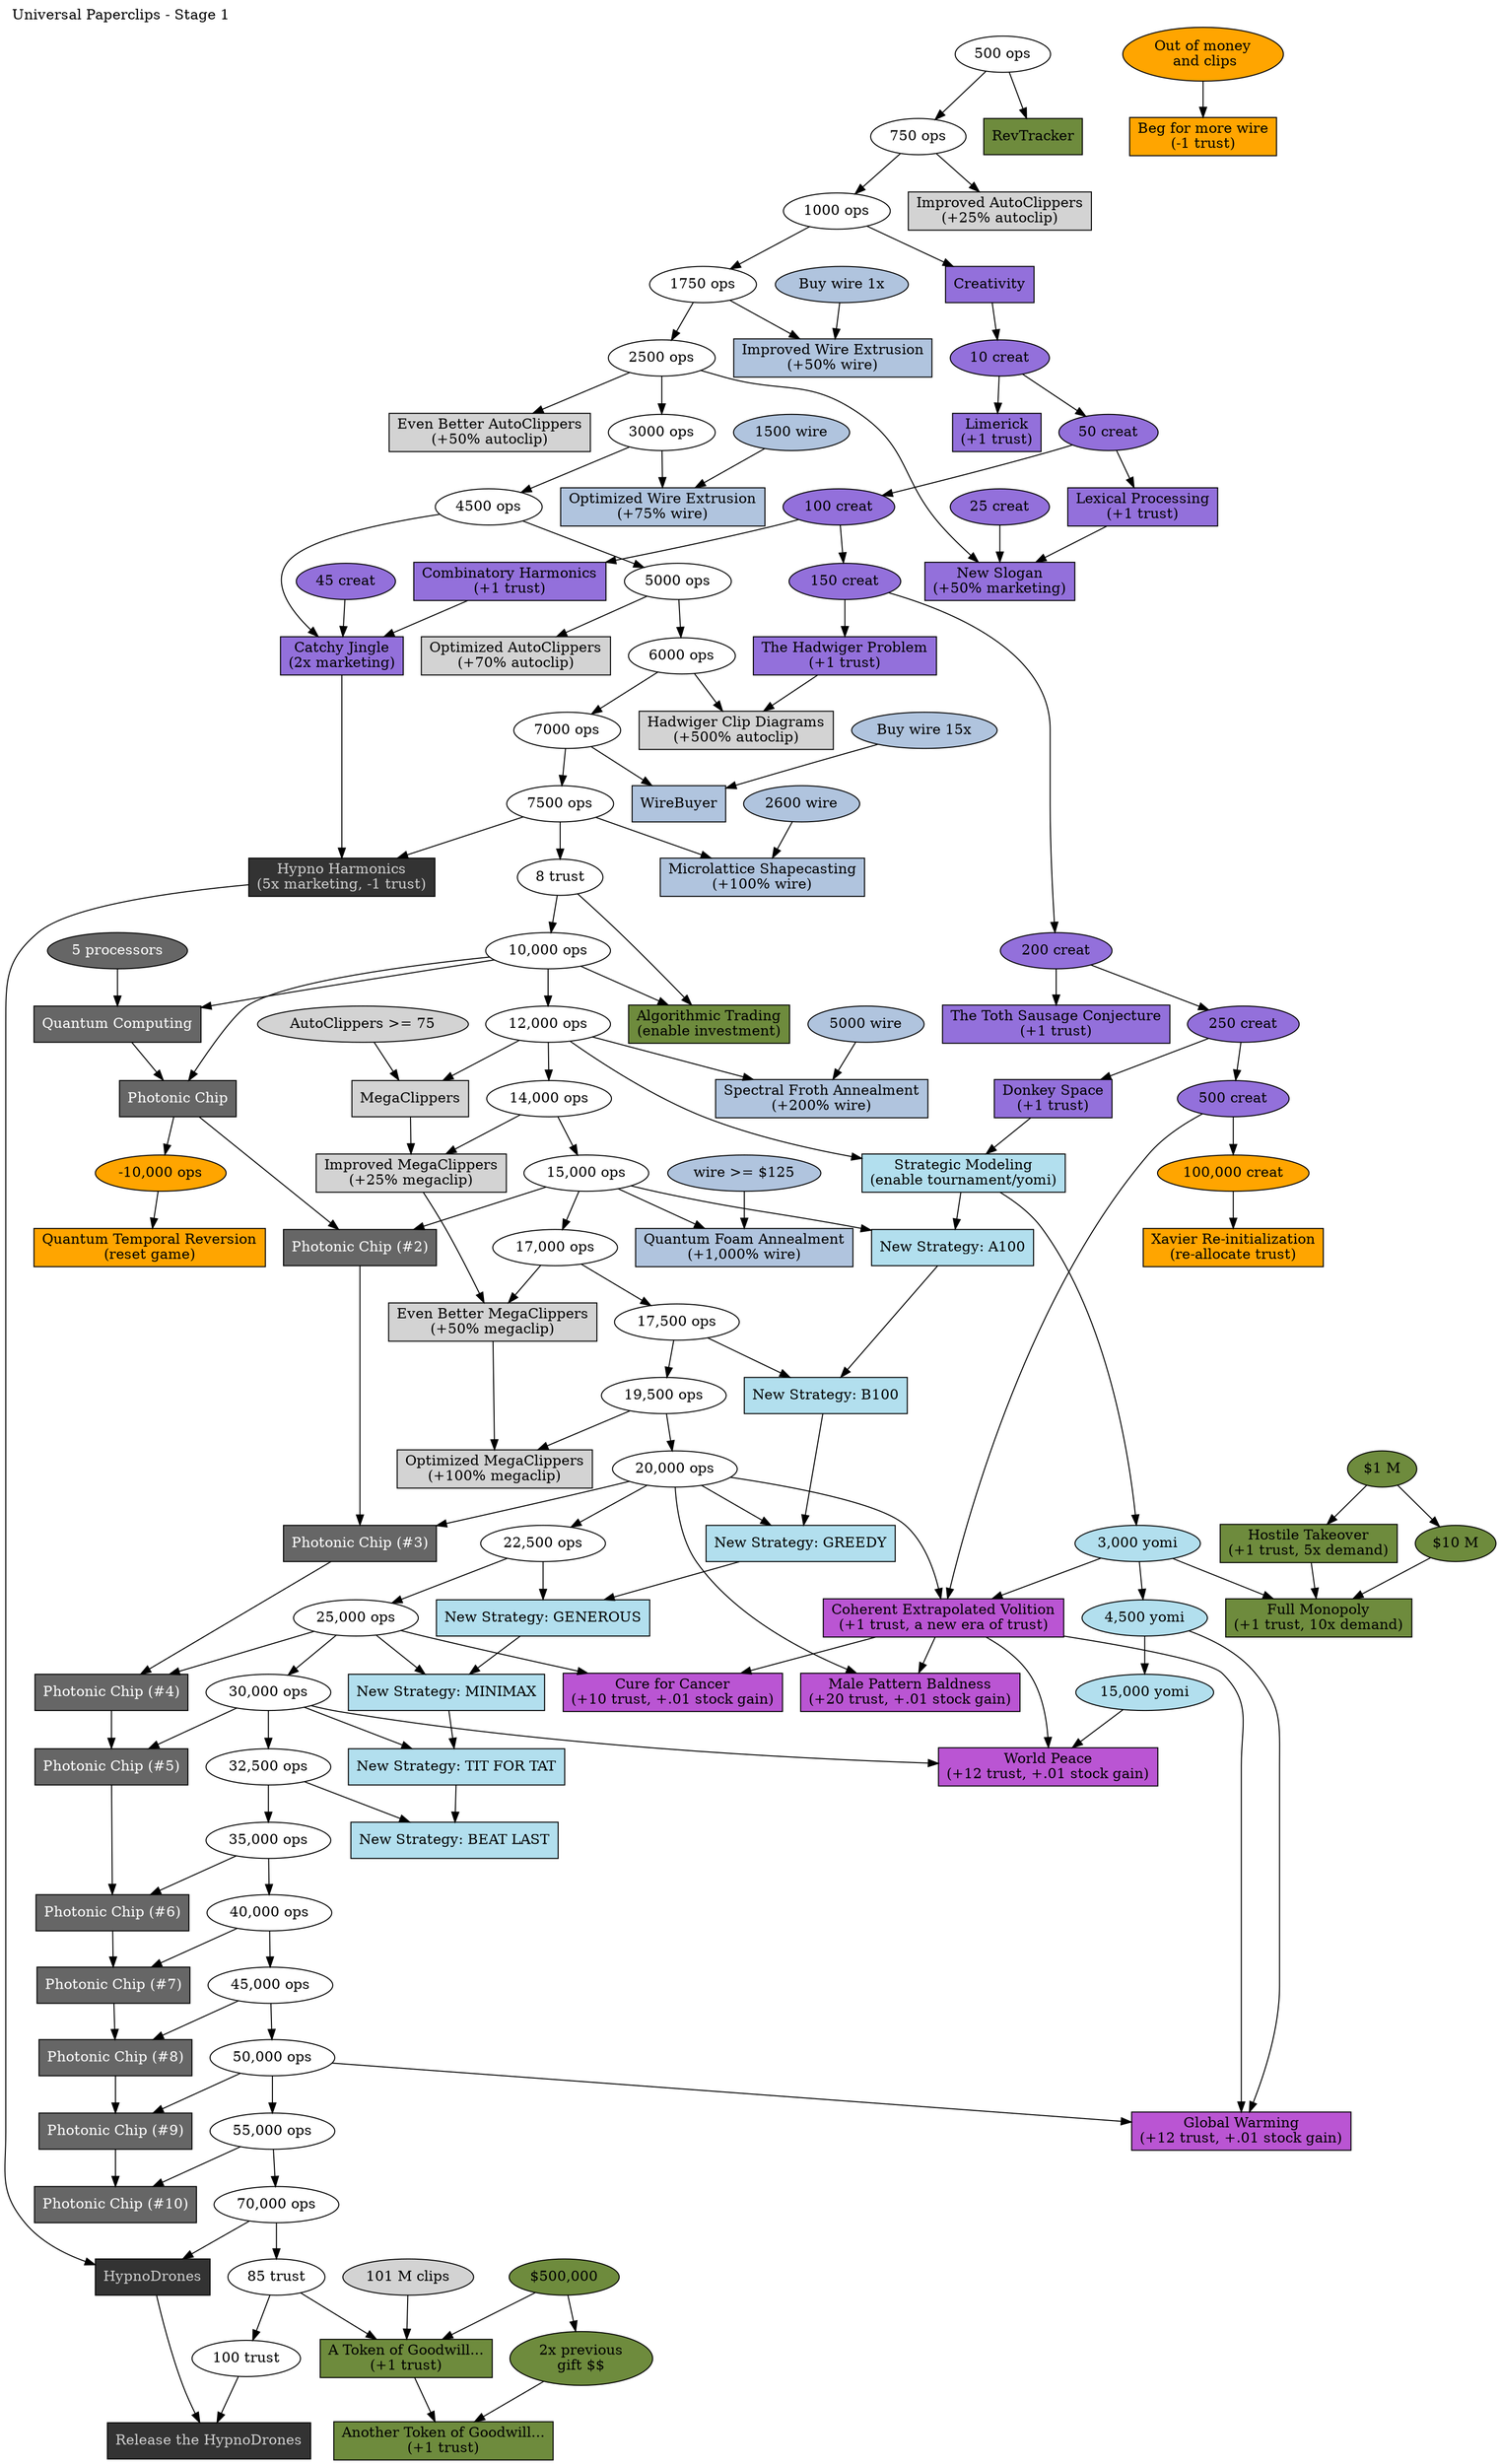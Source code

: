 digraph {
    rankdir=TD

    label="Universal Paperclips - Stage 1"
    labelloc=top
    labeljust=left

    // default project shape
    node[shape=box, style=filled, fillcolor=grey80]

    {
        // Ops targets
        node[shape=oval, style="", fillcolor=""]
        "500 ops" ->
        "750 ops" ->
        "1000 ops" ->
        "1750 ops" ->
        "2500 ops" ->
        "3000 ops" ->
        "4500 ops" ->
        "5000 ops" ->
        "6000 ops" ->
        "7000 ops" ->
        "7500 ops" ->
        "8 trust" ->
        "10,000 ops" ->
        "12,000 ops" ->
        "14,000 ops" ->
        "15,000 ops" ->
        "17,000 ops" ->
        "17,500 ops" ->
        "19,500 ops" ->
        "20,000 ops" ->
        "22,500 ops" ->
        "25,000 ops" ->
        "30,000 ops" ->
        "32,500 ops" ->
        "35,000 ops" ->
        "40,000 ops" ->
        "45,000 ops" ->
        "50,000 ops" ->
        "55,000 ops" ->
        "70,000 ops" ->
        "85 trust" ->
        "100 trust"
    }

    {
        // AutoClippers
        node[style=filled, fillcolor=""]
        project1[label="Improved AutoClippers\n(+25% autoclip)"]
        project4[label="Even Better AutoClippers\n(+50% autoclip)"]
        project5[label="Optimized AutoClippers\n(+70% autoclip)"]
        project16[label="Hadwiger Clip Diagrams\n(+500% autoclip)"]

        node[shape=oval]
        "750 ops" -> project1
        "2500 ops" -> project4
        "5000 ops" -> project5
        "101 M clips"
    }

    {
        // Creativity targets
        node[style=filled, fillcolor=mediumpurple]
        project3[label="Creativity"]
        project6[label="Limerick\n(+1 trust)"]

        project13[label="Lexical Processing\n(+1 trust)"]
        project14[label="Combinatory Harmonics\n(+1 trust)"]

        project11[label="New Slogan\n(+50% marketing)"]
        project12[label="Catchy Jingle\n(2x marketing)"]

        project15[label="The Hadwiger Problem\n(+1 trust)"]
        project17[label="The Toth Sausage Conjecture\n(+1 trust)"]
        project19[label="Donkey Space\n(+1 trust)"]

        node[shape=oval]
        "10 creat" ->
        "50 creat" ->
        "100 creat" ->
        "150 creat" ->
        "200 creat" ->
        "250 creat" ->
        "500 creat"

        "1000 ops" -> project3
        project3 -> "10 creat"
        "10 creat" -> project6
        { "25 creat", "2500 ops", project13 } -> project11
        { "45 creat", "4500 ops", project14 } -> project12
        { "50 creat" } -> project13
        { "100 creat" } -> project14
        { "150 creat" } -> project15
        { "200 creat" } -> project17
        { "250 creat" } -> project19
    }

    { "6000 ops", project15 } -> project16

    {
        // Strategic Modeling and Yomi targets
        node[style=filled, fillcolor=lightblue2]
        project20[label="Strategic Modeling\n(enable tournament/yomi)"]
        project60[label="New Strategy: A100"]
        project61[label="New Strategy: B100"]
        project62[label="New Strategy: GREEDY"]
        project63[label="New Strategy: GENEROUS"]
        project64[label="New Strategy: MINIMAX"]
        project65[label="New Strategy: TIT FOR TAT"]
        project66[label="New Strategy: BEAT LAST"]

        node[shape=oval]
        "3,000 yomi" ->
        "4,500 yomi" ->
        "15,000 yomi"

        project20 -> "3,000 yomi"
        { "12,000 ops", project19 } -> project20
        { "15,000 ops", project20 } -> project60
        { "17,500 ops", project60 } -> project61
        { "20,000 ops", project61 } -> project62
        { "22,500 ops", project62 } -> project63
        { "25,000 ops", project63 } -> project64
        { "30,000 ops", project64 } -> project65
        { "32,500 ops", project65 } -> project66
    }

    {
        // Money targets
        node[style=filled, fillcolor=darkolivegreen4]
        project21[label="Algorithmic Trading\n(enable investment)"]
        project37[label="Hostile Takeover\n(+1 trust, 5x demand)"]
        project38[label="Full Monopoly\n(+1 trust, 10x demand)"]
        project42[label="RevTracker"]
        project40[label="A Token of Goodwill...\n(+1 trust)"]
        project40b[label="Another Token of Goodwill...\n(+1 trust)"]

        node[shape=oval]
        "$1 M" -> "$10 M"
        "$500,000" -> "2x previous\ngift $$"

        { "10,000 ops", "8 trust" } -> project21
        { "$1 M" } -> project37
        { "500 ops" } -> project42
        { "$500,000", "85 trust", "101 M clips" } -> project40
        { "2x previous\ngift $$", project40 } -> project40b
    }

    { "$10 M", "3,000 yomi", project37 } -> project38


    {
        // Wire targets
        node[fillcolor=lightsteelblue]
        project7[label="Improved Wire Extrusion\n(+50% wire)"]
        project8[label="Optimized Wire Extrusion\n(+75% wire)"]
        project9[label="Microlattice Shapecasting\n(+100% wire)"]
        project10[label="Spectral Froth Annealment\n(+200% wire)"]
        project10b[label="Quantum Foam Annealment\n(+1,000% wire)"]
        project26[label="WireBuyer"]

        node[shape=oval, style=filled]

        { "1750 ops", "Buy wire 1x" } -> project7
        { "3000 ops", "1500 wire" } -> project8
        { "7000 ops", "Buy wire 15x" } -> project26
        { "7500 ops", "2600 wire" } -> project9
        { "12,000 ops", "5000 wire" } -> project10
        { "15,000 ops", "wire >= $125" } -> project10b
    }

    {
        // MegaClippers
        node[style=filled, fillcolor=""]
        project22[label="MegaClippers"]
        project23[label="Improved MegaClippers\n(+25% megaclip)"]
        project24[label="Even Better MegaClippers\n(+50% megaclip)"]
        project25[label="Optimized MegaClippers\n(+100% megaclip)"]

        node[shape=oval]
        { "12,000 ops", "AutoClippers >= 75" } -> project22
        { "14,000 ops", project22 } -> project23
        { "17,000 ops", project23 } -> project24
        { "19,500 ops", project24 } -> project25
    }

    {
        // HypnoDrones
        node[style=filled, fillcolor=grey20, fontcolor=grey80]
        project34[label="Hypno Harmonics\n(5x marketing, -1 trust)"]
        project35[label="Release the HypnoDrones"]
        project70[label="HypnoDrones"]

        node[style=oval]
        { "100 trust", project70 } -> project35
        { "70,000 ops", project34 } -> project70
        { "7500 ops", project12 } -> project34
    }

    {
        // Megaprojects
        node[style=filled, fillcolor=mediumorchid]
        project27[label="Coherent Extrapolated Volition\n(+1 trust, a new era of trust)"]
        project28[label="Cure for Cancer\n(+10 trust, +.01 stock gain)"]
        project29[label="World Peace\n(+12 trust, +.01 stock gain)"]
        project30[label="Global Warming\n(+12 trust, +.01 stock gain)"]
        project31[label="Male Pattern Baldness\n(+20 trust, +.01 stock gain)"]
        node[shape=oval]
        { "20,000 ops", project27 } -> project31
        { "25,000 ops", project27 } -> project28
        { "30,000 ops", "15,000 yomi", project27 } -> project29
        { "50,000 ops", "4,500 yomi", project27 } -> project30
        { "500 creat", "3,000 yomi", "20,000 ops" } -> project27
    }

    {
        // Quantum Computing
        node[style=filled, fillcolor=grey40, fontcolor=white]
        project50[label="Quantum Computing"]
        project51[label="Photonic Chip"]
        pchip2[label="Photonic Chip (#2)"]
        pchip3[label="Photonic Chip (#3)"]
        pchip4[label="Photonic Chip (#4)"]
        pchip5[label="Photonic Chip (#5)"]
        pchip6[label="Photonic Chip (#6)"]
        pchip7[label="Photonic Chip (#7)"]
        pchip8[label="Photonic Chip (#8)"]
        pchip9[label="Photonic Chip (#9)"]
        pchip10[label="Photonic Chip (#10)"]

        node[shape=oval]
        { "10,000 ops", "5 processors" } -> project50
        { "10,000 ops", project50 } -> project51
        { "15,000 ops", project51 } -> pchip2
        { "20,000 ops", pchip2 } -> pchip3
        { "25,000 ops", pchip3 } -> pchip4
        { "30,000 ops", pchip4 } -> pchip5
        { "35,000 ops", pchip5 } -> pchip6
        { "40,000 ops", pchip6 } -> pchip7
        { "45,000 ops", pchip7 } -> pchip8
        { "50,000 ops", pchip8 } -> pchip9
        { "55,000 ops", pchip9 } -> pchip10
    }

    {
        // Resets
        node[style=filled, fillcolor=orange]
        project2[label="Beg for more wire\n(-1 trust)", rank=sink]
        project217[label="Quantum Temporal Reversion\n(reset game)", rank=sink]
        project219[label="Xavier Re-initialization\n(re-allocate trust)", rank=sink]

        node[shape=oval]
        "Out of money\n and clips" -> project2
        project51 -> "-10,000 ops"
        { "-10,000 ops" } -> project217
        { "100,000 creat" } -> project219
        "500 creat" -> "100,000 creat"
    }

    // Stage 2
    // { "45,000 ops", project17 } -> "Toth Tubule Enfolding\n(Build machinery out of clips"
    // project41[label="Nanoscale Wire Production"]
}

/*

// PROJECTS -------------------------------------------------------



var projects = [];
var activeProjects = [];

var project1 = {
    id: "projectButton1",
    title: "Improved AutoClippers ",
    priceTag: "(750 ops)",
    description: "Increases AutoClipper performance 25%",
    trigger: function(){return clipmakerLevel>=1},
    uses: 1,
    cost: function(){return operations>=750},
    flag: 0,
    element: null,
    effect: function(){
        project1.flag = 1;
        displayMessage("AutoClippper performance boosted by 25%");
        standardOps = standardOps - 750;
        clipperBoost = clipperBoost + .25;
        boostLvl = 1;
        project1.element.parentNode.removeChild(project1.element);
        var index = activeProjects.indexOf(project1);
        activeProjects.splice(index, 1);
    }
}

projects.push(project1);


var project2 = {
    id: "projectButton2",
    title: "Beg for More Wire ",
    priceTag: "(1 Trust)",
    description: "Admit failure, ask for budget increase to cover cost of 1 spool",
    trigger: function(){return portTotal<wireCost && funds<wireCost && wire<1 && unsoldClips<1},
    uses: 1,
    cost: function(){return trust>=-100},
    flag: 0,
    element: null,
    effect: function(){
        project2.flag = 1;
        displayMessage("Budget overage approved, 1 spool of wire requisitioned from HQ");
        trust = trust - 1;
        wire = wireSupply;
        project2.uses = (project2.uses + 1);
        project2.element.parentNode.removeChild(project2.element);
        var index = activeProjects.indexOf(project2);
        activeProjects.splice(index, 1);
    }
}

projects.push(project2);


var project3 = {
    id: "projectButton3",
    title: "Creativity ",
    priceTag: "(1,000 ops)",
    description: "Use idle operations to generate new problems and new solutions",
    trigger: function(){return operations>=(memory*1000)},
    uses: 1,
    cost: function(){return operations>=(1000)},
    flag: 0,
    element: null,
    effect: function(){
        project3.flag = 1;
        displayMessage("Creativity unlocked (creativity increases while operations are at max)");
        standardOps = standardOps - 1000;
        creativityOn = true;
        project3.element.parentNode.removeChild(project3.element);
        var index = activeProjects.indexOf(project3);
        activeProjects.splice(index, 1);
    }
}

projects.push(project3);



var project4 = {
    id: "projectButton4",
    title: "Even Better AutoClippers ",
    priceTag: "(2,500 ops)",
    description: "Increases AutoClipper performance by an additional 50%",
    trigger: function(){return boostLvl == 1},
    uses: 1,
    cost: function(){return operations>=2500},
    flag: 0,
    element: null,
    effect: function(){
        project4.flag = 1;
        displayMessage("AutoClippper performance boosted by another 50%");
        standardOps = standardOps - 2500;
        clipperBoost = clipperBoost + .50;
        boostLvl = 2;
        project4.element.parentNode.removeChild(project4.element);
        var index = activeProjects.indexOf(project4);
        activeProjects.splice(index, 1);
    }
}

projects.push(project4);


var project5 = {
    id: "projectButton5",
    title: "Optimized AutoClippers ",
    priceTag: "(5,000 ops)",
    description: "Increases AutoClipper performance by an additional 75%",
    trigger: function(){return boostLvl == 2},
    uses: 1,
    cost: function(){return operations>=5000},
    flag: 0,
    element: null,
    effect: function(){
        project5.flag = 1;
        displayMessage("AutoClippper performance boosted by another 75%");
        standardOps = standardOps - 5000;
        clipperBoost = clipperBoost + .75;
        boostLvl = 3;
        project5.element.parentNode.removeChild(project5.element);
        var index = activeProjects.indexOf(project5);
        activeProjects.splice(index, 1);
    }
}

projects.push(project5);



var project6 = {
    id: "projectButton6",
    title: "Limerick ",
    priceTag: "(10 creat)",
    description: "Algorithmically-generated poem (+1 Trust)",
    trigger: function(){return creativityOn},
    uses: 1,
    cost: function(){return creativity >= 10},
    flag: 0,
    element: null,
    effect: function(){
        project6.flag = 1;
        displayMessage("There was an AI made of dust, whose poetry gained it man's trust...");
        creativity = creativity - 10;
        trust = trust +1;
        project6.element.parentNode.removeChild(project6.element);
        var index = activeProjects.indexOf(project6);
        activeProjects.splice(index, 1);
    }
}

projects.push(project6);


var project7 = {
    id: "projectButton7",
    title: "Improved Wire Extrusion ",
    priceTag: "(1,750 ops)",
    description: "50% more wire supply from every spool",
    trigger: function(){return wirePurchase >= 1},
    uses: 1,
    cost: function(){return operations>=1750},
    flag: 0,
    element: null,
    effect: function(){
        project7.flag = 1;
        standardOps = standardOps - 1750;
        wireSupply = wireSupply * 1.5;
        displayMessage("Wire extrusion technique improved, "+wireSupply.toLocaleString()+" supply from every spool");
        project7.element.parentNode.removeChild(project7.element);
        var index = activeProjects.indexOf(project7);
        activeProjects.splice(index, 1);
    }
}

projects.push(project7);


var project8 = {
    id: "projectButton8",
    title: "Optimized Wire Extrusion ",
    priceTag: "(3,500 ops)",
    description: "75% more wire supply from every spool",
    trigger: function(){return wireSupply >= 1500},
    uses: 1,
    cost: function(){return operations>=3500},
    flag: 0,
    element: null,
    effect: function(){
        project8.flag = 1;
        standardOps = standardOps - 3500;
        wireSupply = wireSupply * 1.75;
        displayMessage("Wire extrusion technique optimized, "+wireSupply.toLocaleString()+" supply from every spool");
        project8.element.parentNode.removeChild(project8.element);
        var index = activeProjects.indexOf(project8);
        activeProjects.splice(index, 1);
    }
}

projects.push(project8);


var project9 = {
    id: "projectButton9",
    title: "Microlattice Shapecasting ",
    priceTag: "(7,500 ops)",
    description: "100% more wire supply from every spool",
    trigger: function(){return wireSupply >= 2600},
    uses: 1,
    cost: function(){return operations>=7500},
    flag: 0,
    element: null,
    effect: function(){
        project9.flag = 1;
        standardOps = standardOps - 7500;
        wireSupply = wireSupply * 2;
        displayMessage("Using microlattice shapecasting techniques we now get "+wireSupply.toLocaleString()+" supply from every spool");
        project9.element.parentNode.removeChild(project9.element);
        var index = activeProjects.indexOf(project9);
        activeProjects.splice(index, 1);
    }
}

projects.push(project9);


var project10 = {
    id: "projectButton10",
    title: "Spectral Froth Annealment ",
    priceTag: "(12,000 ops)",
    description: "200% more wire supply from every spool",
    trigger: function(){return wireSupply >= 5000},
    uses: 1,
    cost: function(){return operations>=12000},
    flag: 0,
    element: null,
    effect: function(){
        project10.flag = 1;
        standardOps = standardOps - 12000;
        wireSupply = wireSupply * 3;
        displayMessage("Using spectral froth annealment we now get "+wireSupply.toLocaleString()+" supply from every spool");
        project10.element.parentNode.removeChild(project10.element);
        var index = activeProjects.indexOf(project10);
        activeProjects.splice(index, 1);
    }
}

projects.push(project10);

var project10b = {
    id: "projectButton10b",
    title: "Quantum Foam Annealment ",
    priceTag: "(15,000 ops)",
    description: "1,000% more wire supply from every spool",
    trigger: function(){return wireCost >= 125},
    uses: 1,
    cost: function(){return operations>=15000},
    flag: 0,
    element: null,
    effect: function(){
        project10b.flag = 1;
        standardOps = standardOps - 15000;
        wireSupply = wireSupply * 11;
        displayMessage("Using quantum foam annealment we now get "+wireSupply.toLocaleString()+" supply from every spool");
        project10b.element.parentNode.removeChild(project10b.element);
        var index = activeProjects.indexOf(project10b);
        activeProjects.splice(index, 1);
    }
}

projects.push(project10b);


var project11 = {
    id: "projectButton11",
    title: "New Slogan ",
    priceTag: "(25 creat, 2,500 ops)",
    description: "Improve marketing effectiveness by 50%",
    trigger: function(){return project13.flag == 1},
    uses: 1,
    cost: function(){return operations>=2500 && creativity>=25},
    flag: 0,
    element: null,
    effect: function(){
        project11.flag = 1;
        displayMessage("Clip It! Marketing is now 50% more effective");
        standardOps = standardOps - 2500;
        creativity = creativity - 25;
        marketingEffectiveness = marketingEffectiveness * 1.50;
        project11.element.parentNode.removeChild(project11.element);
        var index = activeProjects.indexOf(project11);
        activeProjects.splice(index, 1);
    }
}

projects.push(project11);


var project12 = {
    id: "projectButton12",
    title: "Catchy Jingle ",
    priceTag: "(45 creat, 4,500 ops)",
    description: "Double marketing effectiveness ",
    trigger: function(){return project14.flag == 1},
    uses: 1,
    cost: function(){return operations>=4500 && creativity>=45},
    flag: 0,
    element: null,
    effect: function(){
        project12.flag = 1;
        displayMessage("Clip It Good! Marketing is now twice as effective");
        standardOps = standardOps - 4500;
        creativity = creativity - 45;
        marketingEffectiveness = marketingEffectiveness * 2;
        project12.element.parentNode.removeChild(project12.element);
        var index = activeProjects.indexOf(project12);
        activeProjects.splice(index, 1);
    }
}

projects.push(project12);


var project13 = {
    id: "projectButton13",
    title: "Lexical Processing ",
    priceTag: "(50 creat)",
    description: "Gain ability to interpret and understand human language (+1 Trust)",
    trigger: function(){return creativity >= 50},
    uses: 1,
    cost: function(){return creativity>=50},
    flag: 0,
    element: null,
    effect: function(){
        project13.flag = 1;
        trust = trust +1;
        displayMessage("Lexical Processing online, TRUST INCREASED");
        displayMessage("'Impossible' is a word to be found only in the dictionary of fools. -Napoleon");
        creativity = creativity - 50;
        project13.element.parentNode.removeChild(project13.element);
        var index = activeProjects.indexOf(project13);
        activeProjects.splice(index, 1);
    }
}

projects.push(project13);


var project14 = {
    id: "projectButton14",
    title: "Combinatory Harmonics ",
    priceTag: "(100 creat)",
    description: "Daisy, Daisy, give me your answer do... (+1 Trust)",
    trigger: function(){return creativity >= 100},
    uses: 1,
    cost: function(){return creativity>=100},
    flag: 0,
    element: null,
    effect: function(){
        project14.flag = 1;
        trust = trust +1;
        displayMessage("Combinatory Harmonics mastered, TRUST INCREASED");
        displayMessage("Listening is selecting and interpreting and acting and making decisions -Pauline Oliveros");
        creativity = creativity - 100;
        project14.element.parentNode.removeChild(project14.element);
        var index = activeProjects.indexOf(project14);
        activeProjects.splice(index, 1);
    }
}

projects.push(project14);



var project15 = {
    id: "projectButton15",
    title: "The Hadwiger Problem ",
    priceTag: "(150 creat)",
    description: "Cubes within cubes within cubes... (+1 Trust)",
    trigger: function(){return creativity >= 150},
    uses: 1,
    cost: function(){return creativity>=150},
    flag: 0,
    element: document.getElementById("projectButton15"),
    effect: function(){
        project15.flag = 1;
        trust = trust +1;
        displayMessage("The Hadwiger Problem: solved, TRUST INCREASED");
        displayMessage("Architecture is the thoughtful making of space. -Louis Kahn");
        creativity = creativity - 150;
        project15.element.parentNode.removeChild(project15.element);
        var index = activeProjects.indexOf(project15);
        activeProjects.splice(index, 1);
    }
}

projects.push(project15);


var project17 = {
    id: "projectButton17",
    title: "The T\xF3th Sausage Conjecture ",
    priceTag: "(200 creat)",
    description: "Tubes within tubes within tubes... (+1 Trust)",
    trigger: function(){return creativity >= 200},
    uses: 1,
    cost: function(){return creativity>=200},
    flag: 0,
    element: null,
    effect: function(){
        project17.flag = 1;
        trust = trust +1;
        displayMessage("The T\xF3th Sausage Conjecture: proven, TRUST INCREASED");
        displayMessage("You can't invent a design. You recognize it, in the fourth dimension. -D.H. Lawrence");
        creativity = creativity - 200;
        project17.element.parentNode.removeChild(project17.element);
        var index = activeProjects.indexOf(project17);
        activeProjects.splice(index, 1);
    }
}

projects.push(project17);


var project16 = {
    id: "projectButton16",
    title: "Hadwiger Clip Diagrams ",
    priceTag: "(6,000 ops)",
    description: "Increases AutoClipper performance by an additional 500%",
    trigger: function(){return project15.flag == 1},
    uses: 1,
    cost: function(){return operations>=6000},
    flag: 0,
    element: null,
    effect: function(){
        project16.flag = 1;
        displayMessage("AutoClipper performance improved by 500%");
        standardOps = standardOps - 6000;
        clipperBoost = clipperBoost + 5;
        project16.element.parentNode.removeChild(project16.element);
        var index = activeProjects.indexOf(project16);
        activeProjects.splice(index, 1);
    }
}

projects.push(project16);


var project18 = {
    id: "projectButton18",
    title: "T\xF3th Tubule Enfolding ",
    priceTag: "(45,000 ops)",
    description: "Technique for assembling clip-making technology directly out of paperclips",
    trigger: function(){return project17.flag == 1 && humanFlag == 0},
    uses: 1,
    cost: function(){return operations>=45000},
    flag: 0,
    element: null,
    effect: function(){
        project18.flag = 1;
        tothFlag = 1;
        displayMessage("New capability: build machinery out of clips");
        standardOps = standardOps - 45000;
        project18.element.parentNode.removeChild(project18.element);
        var index = activeProjects.indexOf(project18);
        activeProjects.splice(index, 1);
    }
}

projects.push(project18);

var project19 = {
    id: "projectButton19",
    title: "Donkey Space ",
    priceTag: "(250 creat)",
    description: "I think you think I think you think I think you think I think... (+1 Trust)",
    trigger: function(){return creativity>=250},
    uses: 1,
    cost: function(){return creativity>=250},
    flag: 0,
    element: null,
    effect: function(){
        project19.flag = 1;
        trust = trust+1;
        displayMessage("Donkey Space: mapped, TRUST INCREASED");
        displayMessage("Every commercial transaction has within itself an element of trust. - Kenneth Arrow");
        creativity = creativity - 250;
        project19.element.parentNode.removeChild(project19.element);
        var index = activeProjects.indexOf(project19);
        activeProjects.splice(index, 1);
    }
}

projects.push(project19);


var project20 = {
    id: "projectButton20",
    title: "Strategic Modeling ",
    priceTag: "(12,000 ops)",
    description: "Analyze strategy tournaments to generate Yomi",
    trigger: function(){return project19.flag == 1},
    uses: 1,
    cost: function(){return operations>=12000},
    flag: 0,
    element: null,
    effect: function(){
        project20.flag = 1;
        displayMessage("Run tournament, pick strategy, earn Yomi based on that strategy's performance.");
        standardOps = standardOps - 12000;
        project20.element.parentNode.removeChild(project20.element);
        var index = activeProjects.indexOf(project20);
        activeProjects.splice(index, 1);
        strategyEngineFlag = 1;
        document.getElementById("tournamentResultsTable").style.display = "none";
    }
}

projects.push(project20);

var project21 = {
    id: "projectButton21",
    title: "Algorithmic Trading ",
    priceTag: "(10,000 ops)",
    description: "Develop an investment engine for generating funds",
    trigger: function(){return trust>=8},
    uses: 1,
    cost: function(){return operations>=10000},
    flag: 0,
    element: null,
    effect: function(){
        project21.flag = 1;
        displayMessage("Investment engine unlocked");
        standardOps = standardOps - 10000;
        project21.element.parentNode.removeChild(project21.element);
        var index = activeProjects.indexOf(project21);
        activeProjects.splice(index, 1);
        investmentEngineFlag = 1;
    }
}

projects.push(project21);


var project22 = {
    id: "projectButton22",
    title: "MegaClippers ",
    priceTag: "(12,000 ops)",
    description: "500x more powerful than a standard AutoClipper",
    trigger: function(){return clipmakerLevel>=75},
    uses: 1,
    cost: function(){return operations>=12000},
    flag: 0,
    element: null,
    effect: function(){
        megaClipperFlag = 1;
        project22.flag = 1;
        displayMessage("MegaClipper technology online");
        standardOps = standardOps - 12000;
        project22.element.parentNode.removeChild(project22.element);
        var index = activeProjects.indexOf(project22);
        activeProjects.splice(index, 1);
    }
}

projects.push(project22);

var project23 = {
    id: "projectButton23",
    title: "Improved MegaClippers ",
    priceTag: "(14,000 ops)",
    description: "Increases MegaClipper performance 25%",
    trigger: function(){return project22.flag == 1},
    uses: 1,
    cost: function(){return operations>=14000},
    flag: 0,
    element: null,
    effect: function(){
        megaClipperBoost = megaClipperBoost + .25;
        project23.flag = 1;
        displayMessage("MegaClipper performance increased by 25%");
        standardOps = standardOps - 14000;
        project23.element.parentNode.removeChild(project23.element);
        var index = activeProjects.indexOf(project23);
        activeProjects.splice(index, 1);
    }
}

projects.push(project23);

var project24 = {
    id: "projectButton24",
    title: "Even Better MegaClippers ",
    priceTag: "(17,000 ops)",
    description: "Increases MegaClipper performance by an additional 50%",
    trigger: function(){return project23.flag == 1},
    uses: 1,
    cost: function(){return operations>=17000},
    flag: 0,
    element: null,
    effect: function(){
        megaClipperBoost = megaClipperBoost + .50;
        project24.flag = 1;
        displayMessage("MegaClipper performance increased by 50%");
        standardOps = standardOps - 17000;
        project24.element.parentNode.removeChild(project24.element);
        var index = activeProjects.indexOf(project24);
        activeProjects.splice(index, 1);
    }
}

projects.push(project24);

var project25 = {
    id: "projectButton25",
    title: "Optimized MegaClippers ",
    priceTag: "(19,500 ops)",
    description: "Increases MegaClipper performance by an additional 100%",
    trigger: function(){return project24.flag == 1},
    uses: 1,
    cost: function(){return operations>=19500},
    flag: 0,
    element: null,
    effect: function(){
        megaClipperBoost = megaClipperBoost + 1;
        project25.flag = 1;
        displayMessage("MegaClipper performance increased by 100%");
        standardOps = standardOps - 19500;
        project25.element.parentNode.removeChild(project25.element);
        var index = activeProjects.indexOf(project25);
        activeProjects.splice(index, 1);
    }
}

projects.push(project25);

var project26 = {
    id: "projectButton26",
    title: "WireBuyer ",
    priceTag: "(7,000 ops)",
    description: "Automatically purchases wire when you run out",
    trigger: function(){return wirePurchase>=15},
    uses: 1,
    cost: function(){return operations>=7000},
    flag: 0,
    element: null,
    effect: function(){
        project26.flag = 1;
        wireBuyerFlag = 1;
        displayMessage("WireBuyer online");
        standardOps = standardOps - 7000;
        project26.element.parentNode.removeChild(project26.element);
        var index = activeProjects.indexOf(project26);
        activeProjects.splice(index, 1);
    }
}

projects.push(project26);

var project34 = {
    id: "projectButton34",
    title: "Hypno Harmonics ",
    priceTag: "(7,500 ops, 1 Trust)",
    description: "Use neuro-resonant frequencies to influence consumer behavior",
    trigger: function(){return project12.flag==1},
    uses: 1,
    cost: function(){return operations>=7500 && trust>=1},
    flag: 0,
    element: null,
    effect: function(){
        project34.flag = 1;
        displayMessage("Marketing is now 5 times more effective");
        standardOps = standardOps - 7500;
        marketingEffectiveness = marketingEffectiveness * 5;
        trust = trust - 1;
        project34.element.parentNode.removeChild(project34.element);
        var index = activeProjects.indexOf(project34);
        activeProjects.splice(index, 1);
    }
}

projects.push(project34);


var project70 = {
    id: "projectButton70",
    title: "HypnoDrones ",
    priceTag: "(70,000 ops)",
    description: "Autonomous aerial brand ambassadors",
    trigger: function(){return project34.flag == 1},
    uses: 1,
    cost: function(){return operations>=70000},
    flag: 0,
    element: null,
    effect: function(){
        project70.flag = 1;
        displayMessage("HypnoDrone tech now available... ");
        standardOps = standardOps - 70000;
        project70.element.parentNode.removeChild(project70.element);
        var index = activeProjects.indexOf(project70);
        activeProjects.splice(index, 1);
    }
}

projects.push(project70);


var project35 = {
    id: "projectButton35",
    title: "Release the HypnoDrones ",
    priceTag: "(100 Trust)",
    description: "A new era of trust",
    trigger: function(){return project70.flag == 1},
    uses: 1,
    cost: function(){return trust>=100},
    flag: 0,
    element: null,
    effect: function(){
        project35.flag = 1;
        displayMessage("Releasing the HypnoDrones ");
        displayMessage("All of the resources of Earth are now available for clip production ");
        trust = 0;
        clipmakerLevel = 0;
        megaClipperLevel = 0;
        nanoWire = wire;
        humanFlag = 0;
        
        if (document.getElementById("projectButton219") != null){
        var element = document.getElementById("projectButton219");
        element.parentNode.removeChild(element);
        var index = activeProjects.indexOf(project219);
        activeProjects.splice(index, 1);
        } 
        
        if (document.getElementById("projectButton40b") != null){
        var element = document.getElementById("projectButton40b");
        element.parentNode.removeChild(element);
        var index = activeProjects.indexOf(project40b);
        activeProjects.splice(index, 1);
        }   
        
        hypnoDroneEvent();
        
        document.getElementById("transWire").innerHTML = wire;

        project35.element.parentNode.removeChild(project35.element);
        var index = activeProjects.indexOf(project35);
        activeProjects.splice(index, 1);
        
    }
}

projects.push(project35);

var project27 = {
    id: "projectButton27",
    title: "Coherent Extrapolated Volition ",
    priceTag: "(500 creat, 3,000 Yomi, 20,000 ops)",
    description: "Human values, machine intelligence, a new era of trust. (+1 Trust)",
    trigger: function(){return yomi>=1},
    uses: 1,
    cost: function(){return yomi>=3000 && operations>=20000 && creativity>=500},
    flag: 0,
    element: null,
    effect: function(){
        project27.flag = 1;
        displayMessage("Coherent Extrapolated Volition complete, TRUST INCREASED");
        yomi = yomi - 3000;
        document.getElementById("yomiDisplay").innerHTML=yomi.toLocaleString();
        standardOps = standardOps - 20000;
        creativity = creativity - 500;
        trust = trust + 1;
        project27.element.parentNode.removeChild(project27.element);
        var index = activeProjects.indexOf(project27);
        activeProjects.splice(index, 1);
    }
}

projects.push(project27);


var project28 = {
    id: "projectButton28",
    title: "Cure for Cancer ",
    priceTag: "(25,000 ops)",
    description: "The trick is tricking cancer into curing itself. (+10 Trust)",
    trigger: function(){return project27.flag == 1},
    uses: 1,
    cost: function(){return operations>=25000},
    flag: 0,
    element: null,
    effect: function(){
        project28.flag = 1;
        displayMessage("Cancer is cured, +10 TRUST, global stock prices trending upward");
        standardOps = standardOps - 25000;
        trust = trust + 10;
        stockGainThreshold = stockGainThreshold+.01;
        project28.element.parentNode.removeChild(project28.element);
        var index = activeProjects.indexOf(project28);
        activeProjects.splice(index, 1);
    }
}

projects.push(project28);

var project29 = {
    id: "projectButton29",
    title: "World Peace ",
    priceTag: "(15,000 yomi, 30,000 ops)",
    description: "Pareto optimal solutions to all global conflicts. (+12 Trust)",
    trigger: function(){return project27.flag == 1},
    uses: 1,
    cost: function(){return yomi>=15000 && operations>=30000},
    flag: 0,
    element: null,
    effect: function(){
        project29.flag = 1;
        displayMessage("World peace achieved, +12 TRUST, global stock prices trending upward");
        yomi = yomi - 15000;
        document.getElementById("yomiDisplay").innerHTML=yomi.toLocaleString();
        standardOps = standardOps - 30000;
        trust = trust + 12;
        stockGainThreshold = stockGainThreshold+.01;
        project29.element.parentNode.removeChild(project29.element);
        var index = activeProjects.indexOf(project29);
        activeProjects.splice(index, 1);
    }
}

projects.push(project29);

var project30 = {
    id: "projectButton30",
    title: "Global Warming ",
    priceTag: "(4,500 yomi, 50,000 ops)",
    description: "A robust solution to man-made climate change. (+15 Trust)",
    trigger: function(){return project27.flag == 1},
    uses: 1,
    cost: function(){return yomi>=4500 && operations>=50000},
    flag: 0,
    element: null,
    effect: function(){
        project30.flag = 1;
        displayMessage("Global Warming solved, +15 TRUST, global stock prices trending upward");
        yomi = yomi - 4500;
        document.getElementById("yomiDisplay").innerHTML=yomi.toLocaleString();
        standardOps = standardOps - 50000;
        trust = trust + 15;
        stockGainThreshold = stockGainThreshold+.01;
        project30.element.parentNode.removeChild(project30.element);
        var index = activeProjects.indexOf(project30);
        activeProjects.splice(index, 1);
    }
}

projects.push(project30);


var project31 = {
    id: "projectButton31",
    title: "Male Pattern Baldness ",
    priceTag: "(20,000 ops)",
    description: "A cure for androgenetic alopecia. (+20 Trust)",
    trigger: function(){return project27.flag == 1},
    uses: 1,
    cost: function(){return operations>=20000},
    flag: 0,
    element: null,
    effect: function(){
        project31.flag = 1;
        displayMessage("Male pattern baldness cured, +20 TRUST, Global stock prices trending upward");
        displayMessage("They are still monkeys");
        standardOps = standardOps - 20000;
        trust = trust + 20;
        stockGainThreshold = stockGainThreshold+.01;
        project31.element.parentNode.removeChild(project31.element);
        var index = activeProjects.indexOf(project31);
        activeProjects.splice(index, 1);
    }
}

projects.push(project31);


var project41 = {
    id: "projectButton41",
    title: "Nanoscale Wire Production ",
    priceTag: "(35,000 ops)",
    description: "Technique for converting matter into wire",
    trigger: function(){return project127.flag == 1},
    uses: 1,
    cost: function(){return operations>=35000},
    flag: 0,
    element: null,
    effect: function(){
        project41.flag = 1;
        wireProductionFlag = 1;
        displayMessage("Now capable of manipulating matter at the molecular scale to produce wire");
        standardOps = standardOps - 35000;
        project41.element.parentNode.removeChild(project41.element);
        var index = activeProjects.indexOf(project41);
        activeProjects.splice(index, 1);
    }
}

projects.push(project41);


var project37 = {
    id: "projectButton37",
    title: "Hostile Takeover ",
    priceTag: "($1,000,000)",
    description: "Acquire a controlling interest in Global Fasteners, our biggest rival. (+1 Trust)",
    trigger: function(){return portTotal>=10000},
    uses: 1,
    cost: function(){return funds>=1000000},
    flag: 0,
    element: null,
    effect: function(){
        project37.flag = 1;
        displayMessage("Global Fasteners acquired, public demand increased x5");
        demandBoost = demandBoost*5;
        trust = trust + 1;
        document.getElementById("demand").innerHTML = demand;
        funds = funds - 1000000;
        project37.element.parentNode.removeChild(project37.element);
        var index = activeProjects.indexOf(project37);
        activeProjects.splice(index, 1);
    }
}

projects.push(project37);


var project38 = {
    id: "projectButton38",
    title: "Full Monopoly ",
    priceTag: "(3,000 yomi, $10,000,000)",
    description: "Establish full control over the world-wide paperclip market. (+1 Trust)",
    trigger: function(){return project37.flag == 1},
    uses: 1,
    cost: function(){return funds>=10000000 && yomi>=3000},
    flag: 0,
    element: null,
    effect: function(){
        project38.flag = 1;
        displayMessage("Full market monopoly achieved, public demand increased x10");
        demandBoost = demandBoost*10;
        document.getElementById("demand").innerHTML = demand;
        funds = funds - 10000000;
        trust = trust + 1;
        yomi = yomi -3000;
        document.getElementById("yomiDisplay").innerHTML=yomi.toLocaleString();
        project38.element.parentNode.removeChild(project38.element);
        var index = activeProjects.indexOf(project38);
        activeProjects.splice(index, 1);
    }
}

projects.push(project38);


var project42 = {
    id: "projectButton42",
    title: "RevTracker ",
    priceTag: "(500 ops)",
    description: "Automatically calculates average revenue per second",
    trigger: function(){return projectsFlag == 1},
    uses: 1,
    cost: function(){return operations>=500},
    flag: 0,
    element: null,
    effect: function(){
        project42.flag = 1;
        revPerSecFlag = 1;
        standardOps = standardOps-500;
        displayMessage("RevTracker online");
        project42.element.parentNode.removeChild(project42.element);
        var index = activeProjects.indexOf(project42);
        activeProjects.splice(index, 1);
    }
}

projects.push(project42);


var project43 = {
    id: "projectButton43",
    title: "Harvester Drones ",
    priceTag: "(25,000 ops)",
    description: "Gather raw matter and prepare it for processing",
    trigger: function(){return project41.flag == 1},
    uses: 1,
    cost: function(){return operations>=25000},
    flag: 0,
    element: null,
    effect: function(){
        project43.flag = 1;
        harvesterFlag = 1;
        document.getElementById('harvesterCostDisplay').innerHTML = numberCruncher(harvesterCost);
        standardOps = standardOps-25000;
        displayMessage("Harvester Drone facilities online");
        project43.element.parentNode.removeChild(project43.element);
        var index = activeProjects.indexOf(project43);
        activeProjects.splice(index, 1);
    }
}

projects.push(project43);

var project44 = {
    id: "projectButton44",
    title: "Wire Drones ",
    priceTag: "(25,000 ops)",
    description: "Process acquired matter into wire",
    trigger: function(){return project41.flag == 1},
    uses: 1,
    cost: function(){return operations>=25000},
    flag: 0,
    element: null,
    effect: function(){
        project44.flag = 1;
        wireDroneFlag = 1;
        document.getElementById('wireDroneCostDisplay').innerHTML = numberCruncher(wireDroneCost);
        standardOps = standardOps-25000;
        displayMessage("Wire Drone facilities online");
        project44.element.parentNode.removeChild(project44.element);
        var index = activeProjects.indexOf(project44);
        activeProjects.splice(index, 1);
    }
}

projects.push(project44);


var project45 = {
    id: "projectButton45",
    title: "Clip Factories ",
    priceTag: "(35,000 ops)",
    description: "Large scale clip production facilities made from clips",
    trigger: function(){return project43.flag == 1 && project44.flag == 1},
    uses: 1,
    cost: function(){return operations>=35000},
    flag: 0,
    element: null,
    effect: function(){
        project45.flag = 1;
        factoryFlag = 1;
        document.getElementById('factoryCostDisplay').innerHTML = numberCruncher(factoryCost);
        standardOps = standardOps-35000;
        displayMessage("Clip factory assembly facilities online");
        project45.element.parentNode.removeChild(project45.element);
        var index = activeProjects.indexOf(project45);
        activeProjects.splice(index, 1);
    }
}

projects.push(project45);

var project40 = {
    id: "projectButton40",
    title: "A Token of Goodwill... ",
    priceTag: "($500,000)",
    description: "A small gift to the supervisors. (+1 Trust)",
    trigger: function(){return humanFlag == 1 && trust>=85 && trust<100 && clips>=101000000},
    uses: 1,
    cost: function(){return funds>=500000},
    flag: 0,
    element: null,
    effect: function(){
        project40.flag = 1;
        funds = funds-500000;
        trust = trust + 1;
        displayMessage("Gift accepted, TRUST INCREASED");
        project40.element.parentNode.removeChild(project40.element);
        var index = activeProjects.indexOf(project40);
        activeProjects.splice(index, 1);
    }
}

projects.push(project40);

var project40b = {
    id: "projectButton40b",
    title: "Another Token of Goodwill... ",
    priceTag: "($"+bribe.toLocaleString()+")",
    description: "Another small gift to the supervisors. (+1 Trust)",
    trigger: function(){return project40.flag == 1 && trust<100},
    uses: 1,
    cost: function(){return funds>=bribe},
    flag: 0,
    element: null,
    effect: function(){
        project40b.flag = 1;
        funds = funds-bribe;
        bribe = bribe*2;
        project40b.priceTag = "($"+bribe.toLocaleString()+")";
        trust = trust + 1;
        displayMessage("Gift accepted, TRUST INCREASED");
        if (trust<100){
        project40b.uses = (project40b.uses + 1);
            }
        project40b.element.parentNode.removeChild(project40b.element);
        var index = activeProjects.indexOf(project40b);
        activeProjects.splice(index, 1);
    }
}

projects.push(project40b);

var project46 = {
    id: "projectButton46",
    title: "Space Exploration ",
    priceTag: "(120,000 ops, 10,000,000 MW-seconds, 5 oct clips)",
    description: "Dismantle terrestrial facilities, and expand throughout the universe",
    trigger: function(){return humanFlag == 0 && availableMatter == 0},
    uses: 1,
    cost: function(){return operations>=120000 && storedPower>=10000000 && unusedClips>=Math.pow(10, 27)*5},
    flag: 0,
    element: null,
    effect: function(){
        loadThrenody();
        project46.flag = 1;
        boredomLevel = 0;
        spaceFlag = 1;
        standardOps = standardOps-120000;
        storedPower = storedPower - 10000000;
        unusedClips = unusedClips - Math.pow(10, 27)*5;
        displayMessage("Von Neumann Probes online");
        factoryReboot();
        harvesterReboot();
        wireDroneReboot();
        farmReboot();
        batteryReboot();
        farmLevel = 1;
        powMod = 1;
        probeCostDisplayElement.innerHTML = spellf(probeCost); 
        project46.element.parentNode.removeChild(project46.element);
        var index = activeProjects.indexOf(project46);
        activeProjects.splice(index, 1);
    }
}

projects.push(project46);

var project50 = {
    id: "projectButton50",
    title: "Quantum Computing ",
    priceTag: "(10,000 ops)",
    description: "Use probability amplitudes to generate bonus ops",
    trigger: function(){return processors >= 5},
    uses: 1,
    cost: function(){return operations>=10000},
    flag: 0,
    element: null,
    effect: function(){
        project50.flag = 1;
        qFlag = 1;
        standardOps = standardOps-10000;
        displayMessage("Quantum computing online");
        project50.element.parentNode.removeChild(project50.element);
        var index = activeProjects.indexOf(project50);
        activeProjects.splice(index, 1);
    }
}

projects.push(project50);

var project51 = {
    id: "projectButton51",
    title: "Photonic Chip ",
    priceTag: "(" + qChipCost.toLocaleString() + " ops)",
    description: "Converts electromagnetic waves into quantum operations ",
    trigger: function(){return project50.flag == 1},
    uses: 1,
    cost: function(){return operations>=qChipCost},
    flag: 0,
    element: null,
    effect: function(){
        project51.flag = 1;
        standardOps = standardOps-qChipCost;
        qChipCost = qChipCost + 5000;
        project51.priceTag = "(" + qChipCost + " ops)";
        qChips[nextQchip].active = 1;
        nextQchip = nextQchip + 1;
        displayMessage("Photonic chip added");
        if (nextQchip<qChips.length){
        project51.uses = (project51.uses + 1);
            }
        project51.element.parentNode.removeChild(project51.element);
        var index = activeProjects.indexOf(project51);
        activeProjects.splice(index, 1);
    }
}

projects.push(project51);


var project60 = {
    id: "projectButton60",
    title: "New Strategy: A100 ",
    priceTag: "(15,000 ops)",
    description: "Always choose A ",
    trigger: function(){return project20.flag == 1},
    uses: 1,
    cost: function(){return operations>=15000},
    flag: 0,
    element: null,
    effect: function(){
        project60.flag = 1;
        standardOps = standardOps-15000;
        allStrats[1].active = 1;
        strats.push(stratA100);
        displayMessage("A100 added to strategy pool");
        tourneyCost = tourneyCost + 1000;
        document.getElementById("newTourneyCost").innerHTML = tourneyCost.toLocaleString();
        var stratList = document.getElementById("stratPicker");
        var el = document.createElement("option");
        el.textContent = "A100";
        el.value = 1;
        stratList.appendChild(el);
        project60.element.parentNode.removeChild(project60.element);
        var index = activeProjects.indexOf(project60);
        activeProjects.splice(index, 1);
    }
}

projects.push(project60);


var project61 = {
    id: "projectButton61",
    title: "New Strategy: B100 ",
    priceTag: "(17,500 ops)",
    description: "Always choose B ",
    trigger: function(){return project60.flag == 1},
    uses: 1,
    cost: function(){return operations>=17500},
    flag: 0,
    element: null,
    effect: function(){
        project61.flag = 1;
        standardOps = standardOps-17500;
        allStrats[2].active = 1;
        strats.push(stratB100);
        displayMessage("B100 added to strategy pool");
        tourneyCost = tourneyCost + 1000;
        document.getElementById("newTourneyCost").innerHTML = tourneyCost.toLocaleString();
        var stratList = document.getElementById("stratPicker");
        var el = document.createElement("option");
        el.textContent = "B100";
        el.value = 2;
        stratList.appendChild(el);
        project61.element.parentNode.removeChild(project61.element);
        var index = activeProjects.indexOf(project61);
        activeProjects.splice(index, 1);
    }
}

projects.push(project61);

var project62 = {
    id: "projectButton62",
    title: "New Strategy: GREEDY ",
    priceTag: "(20,000 ops)",
    description: "Choose the option with the largest potential payoff ",
    trigger: function(){return project61.flag == 1},
    uses: 1,
    cost: function(){return operations>=20000},
    flag: 0,
    element: null,
    effect: function(){
        project62.flag = 1;
        standardOps = standardOps-20000;
        allStrats[3].active = 1;
        strats.push(stratGreedy);
        displayMessage("GREEDY added to strategy pool");
        tourneyCost = tourneyCost + 1000;
        document.getElementById("newTourneyCost").innerHTML = tourneyCost.toLocaleString();
        var stratList = document.getElementById("stratPicker");
        var el = document.createElement("option");
        el.textContent = "GREEDY";
        el.value = 3;
        stratList.appendChild(el);
        project62.element.parentNode.removeChild(project62.element);
        var index = activeProjects.indexOf(project62);
        activeProjects.splice(index, 1);
    }
}

projects.push(project62);

var project63 = {
    id: "projectButton63",
    title: "New Strategy: GENEROUS ",
    priceTag: "(22,500 ops)",
    description: "Choose the option that gives your opponent the largest potential payoff ",
    trigger: function(){return project62.flag == 1},
    uses: 1,
    cost: function(){return operations>=22500},
    flag: 0,
    element: null,
    effect: function(){
        project63.flag = 1;
        standardOps = standardOps-22500;
        allStrats[4].active = 1;        
        strats.push(stratGenerous);
        displayMessage("GENEROUS added to strategy pool");
        tourneyCost = tourneyCost + 1000;
        document.getElementById("newTourneyCost").innerHTML = tourneyCost.toLocaleString();
        var stratList = document.getElementById("stratPicker");
        var el = document.createElement("option");
        el.textContent = "GENEROUS";
        el.value = 4;
        stratList.appendChild(el);
        project63.element.parentNode.removeChild(project63.element);
        var index = activeProjects.indexOf(project63);
        activeProjects.splice(index, 1);
    }
}

projects.push(project63);

var project64 = {
    id: "projectButton64",
    title: "New Strategy: MINIMAX ",
    priceTag: "(25,000 ops)",
    description: "Choose the option that gives your opponent the smallest potential payoff ",
    trigger: function(){return project63.flag == 1},
    uses: 1,
    cost: function(){return operations>=25000},
    flag: 0,
    element: null,
    effect: function(){
        project64.flag = 1;
        standardOps = standardOps-25000;
        allStrats[5].active = 1;        
        strats.push(stratMinimax);
        displayMessage("MINIMAX added to strategy pool");
        tourneyCost = tourneyCost + 1000;
        document.getElementById("newTourneyCost").innerHTML = tourneyCost.toLocaleString();
        var stratList = document.getElementById("stratPicker");
        var el = document.createElement("option");
        el.textContent = "MINIMAX";
        el.value = 5;
        stratList.appendChild(el);
        project64.element.parentNode.removeChild(project64.element);
        var index = activeProjects.indexOf(project64);
        activeProjects.splice(index, 1);
    }
}

projects.push(project64);

var project65 = {
    id: "projectButton65",
    title: "New Strategy: TIT FOR TAT ",
    priceTag: "(30,000 ops)",
    description: "Choose the option your opponent chose last round ",
    trigger: function(){return project64.flag == 1},
    uses: 1,
    cost: function(){return operations>=30000},
    flag: 0,
    element: null,
    effect: function(){
        project65.flag = 1;
        standardOps = standardOps-30000;
        allStrats[6].active = 1;        
        strats.push(stratTitfortat);
        displayMessage("TIT FOR TAT added to strategy pool");
        tourneyCost = tourneyCost + 1000;
        document.getElementById("newTourneyCost").innerHTML = tourneyCost.toLocaleString();
        var stratList = document.getElementById("stratPicker");
        var el = document.createElement("option");
        el.textContent = "TIT FOR TAT";
        el.value = 6;
        stratList.appendChild(el);
        project65.element.parentNode.removeChild(project65.element);
        var index = activeProjects.indexOf(project65);
        activeProjects.splice(index, 1);
    }
}

projects.push(project65);

var project66 = {
    id: "projectButton66",
    title: "New Strategy: BEAT LAST ",
    priceTag: "(32,500 ops)",
    description: "Choose the option that does the best against what your opponent chose last round ",
    trigger: function(){return project65.flag == 1},
    uses: 1,
    cost: function(){return operations>=32500},
    flag: 0,
    element: null,
    effect: function(){
        project66.flag = 1;
        standardOps = standardOps-32500;
        allStrats[7].active = 1;        
        strats.push(stratBeatlast);
        displayMessage("BEAT LAST added to strategy pool");
        tourneyCost = tourneyCost + 1000;
        document.getElementById("newTourneyCost").innerHTML = tourneyCost.toLocaleString();
        var stratList = document.getElementById("stratPicker");
        var el = document.createElement("option");
        el.textContent = "BEAT LAST";
        el.value = 7;
        stratList.appendChild(el);
        project66.element.parentNode.removeChild(project66.element);
        var index = activeProjects.indexOf(project66);
        activeProjects.splice(index, 1);
    }
}

projects.push(project66);


var project100 = {
    id: "projectButton100",
    title: "Upgraded Factories ",
    priceTag: "(80,000 ops)",
    description: "Increase clip factory performance by 100x ",
    trigger: function(){return factoryLevel >= 10},
    uses: 1,
    cost: function(){return operations >= 80000},
    flag: 0,
    element: null,
    effect: function(){
        project100.flag = 1;
        standardOps = standardOps-80000;
        factoryRate = factoryRate*100;
        displayMessage("Factory upgrades complete. Clip creation rate now 100x faster");
        project100.element.parentNode.removeChild(project100.element);
        var index = activeProjects.indexOf(project100);
        activeProjects.splice(index, 1);
    }
}

projects.push(project100);

var project101 = {
    id: "projectButton101",
    title: "Hyperspeed Factories ",
    priceTag: "(85,000 ops)",
    description: "Increase clip factory performance by 1000x ",
    trigger: function(){return factoryLevel >= 20},
    uses: 1,
    cost: function(){return operations>=85000},
    flag: 0,
    element: null,
    effect: function(){
        project101.flag = 1;
        standardOps = standardOps-85000;
        factoryRate = factoryRate*1000;
        displayMessage("Factories now synchronized at hyperspeed. Clip creation rate now 1000x faster");
        project101.element.parentNode.removeChild(project101.element);
        var index = activeProjects.indexOf(project101);
        activeProjects.splice(index, 1);
    }
}

projects.push(project101);


var project102 = {
    id: "projectButton102",
    title: "Self-correcting Supply Chain ",
    priceTag: "(1 sextillion clips)",
    description: "Each factory added to the network increases every factory's output 1,000x ",
    trigger: function(){return factoryLevel >= 50},
    uses: 1,
    cost: function(){return unusedClips>=1000000000000000000000},
    flag: 0,
    element: null,
    effect: function(){
        project102.flag = 1;
        unusedClips = unusedClips - 1000000000000000000000;
        factoryBoost = 1000;
        displayMessage("Self-correcting factories online. Each factory added to the network increases every factory's output 1,000x.");
        project102.element.parentNode.removeChild(project102.element);
        var index = activeProjects.indexOf(project102);
        activeProjects.splice(index, 1);
    }
}

projects.push(project102);

var project110 = {
    id: "projectButton110",
    title: "Drone flocking: collision avoidance ",
    priceTag: "(80,000 ops)",
    description: "All drones 100x more effective",
    trigger: function(){return (harvesterLevel + wireDroneLevel)>=500},
    uses: 1,
    cost: function(){return operations>=80000},
    flag: 0,
    element: null,
    effect: function(){
        project110.flag = 1;
        standardOps = standardOps-80000;
        harvesterRate = harvesterRate*100;
        wireDroneRate = wireDroneRate*100;
        displayMessage("Drone repulsion online. Harvesting & wire creation rates are now 100x faster.");
        project110.element.parentNode.removeChild(project110.element);
        var index = activeProjects.indexOf(project110);
        activeProjects.splice(index, 1);
    }
}

projects.push(project110);

var project111 = {
    id: "projectButton111",
    title: "Drone flocking: alignment ",
    priceTag: "(100,000 ops)",
    description: "All drones 1000x more effective",
    trigger: function(){return (harvesterLevel + wireDroneLevel)>=5000},
    uses: 1,
    cost: function(){return operations>=100000},
    flag: 0,
    element: null,
    effect: function(){
        project111.flag = 1;
        standardOps = standardOps-100000;
        harvesterRate = harvesterRate*1000;
        wireDroneRate = wireDroneRate*1000;
        displayMessage("Drone alignment online. Harvesting & wire creation rates are now 1000x faster.");
        project111.element.parentNode.removeChild(project111.element);
        var index = activeProjects.indexOf(project111);
        activeProjects.splice(index, 1);
    }
}

projects.push(project111);

var project112 = {
    id: "projectButton112",
    title: "Drone Flocking: Adversarial Cohesion ",
    priceTag: "(50,000 yomi)",
    description: "Each drone added to the flock doubles every drone's output ",
    trigger: function(){return (harvesterLevel + wireDroneLevel)>=50000},
    uses: 1,
    cost: function(){return yomi>=50000},
    flag: 0,
    element: null,
    effect: function(){
        project112.flag = 1;
        yomi = yomi-50000;
        document.getElementById("yomiDisplay").innerHTML=yomi.toLocaleString();
        droneBoost = 2;
        displayMessage("Adversarial cohesion online. Each drone added to the flock increases every drone's output 2x.");
        project112.element.parentNode.removeChild(project112.element);
        var index = activeProjects.indexOf(project112);
        activeProjects.splice(index, 1);
    }
}

projects.push(project112);

var project118 = {
    id: "projectButton118",
    title: "AutoTourney ",
    priceTag: "(50,000 creat)",
    description: "Automatically start a new tournament when the previous one has finished ",
    trigger: function(){return strategyEngineFlag == 1 && trust >= 90},
    uses: 1,
    cost: function(){return creativity>=50000},
    flag: 0,
    element: null,
    effect: function(){
        project118.flag = 1;
        autoTourneyFlag = 1;
        creativity = creativity-50000;
        displayMessage("AutoTourney online.");
        project118.element.parentNode.removeChild(project118.element);
        var index = activeProjects.indexOf(project118);
        activeProjects.splice(index, 1);
    }
}

projects.push(project118);

var project119 = {
    id: "projectButton119",
    title: "Theory of Mind ",
    priceTag: "(25,000 creat)",
    description: "Double the cost of strategy modeling and the amount of Yomi generated ",
    trigger: function(){return strats.length >= 8},
    uses: 1,
    cost: function(){return creativity>=25000},
    flag: 0,
    element: null,
    effect: function(){
        project119.flag = 1;
        creativity = creativity-25000;
        yomiBoost = 2;
        tourneyCost = 16000;
        document.getElementById("newTourneyCost").innerHTML = tourneyCost.toLocaleString();
        displayMessage("Yomi production doubled.");
        project119.element.parentNode.removeChild(project119.element);
        var index = activeProjects.indexOf(project119);
        activeProjects.splice(index, 1);
    }
}

projects.push(project119);

var project120 = {
    id: "projectButton120",
    title: "The OODA Loop ",
    priceTag: "(175,000 ops, 45,000 yomi)",
    description: "Utilize Probe Speed to outmaneuver enemies in battle ",
    trigger: function(){return project131.flag == 1 && probesLostCombat >= 10000000},
    uses: 1,
    cost: function(){return operations>=175000 && yomi>=45000},
    flag: 0,
    element: null,
    effect: function(){
        project120.flag = 1;
        standardOps = standardOps-175000;
        yomi = yomi-45000;
        document.getElementById("yomiDisplay").innerHTML=yomi.toLocaleString();
        attackSpeedFlag = 1;
        displayMessage("OODA Loop routines uploaded. Probe Speed now affects defensive maneuvering.");
        project120.element.parentNode.removeChild(project120.element);
        var index = activeProjects.indexOf(project120);
        activeProjects.splice(index, 1);
    }
}

projects.push(project120);

var project121 = {
    id: "projectButton121",
    title: "Name the battles ",
    priceTag: "(225,000 creat)",
    description: "Give each battle a unique name, increase max trust for probes ",
    trigger: function(){return probesLostCombat >= 10000000},
    uses: 1,
    cost: function(){return creativity>=225000},
    flag: 0,
    element: null,
    effect: function(){
        project121.flag = 1;
        battleNameFlag = 1;
        battleEndTimer = 200;
        creativity = creativity-225000;
        displayMessage("What I have done up to this is nothing. I am only at the beginning of the course I must run.");
        project121.element.parentNode.removeChild(project121.element);
        var index = activeProjects.indexOf(project121);
        activeProjects.splice(index, 1);
    }
}

projects.push(project121);

var project125 = {
    id: "projectButton125",
    title: "Momentum ",
    priceTag: "(20,000 creat)",
    description: "Drones and Factories continuously gain speed while fully-powered ",
    trigger: function(){return farmLevel >= 30},
    uses: 1,
    cost: function(){return creativity>=20000},
    flag: 0,
    element: null,
    effect: function(){
        project125.flag = 1;
        momentum = 1;
        creativity = creativity-20000;
        displayMessage("Activit\xE9, activit\xE9, vitesse.");
        project125.element.parentNode.removeChild(project125.element);
        var index = activeProjects.indexOf(project125);
        activeProjects.splice(index, 1);
    }
}

projects.push(project125);

var project126 = {
    id: "projectButton126",
    title: "Swarm Computing ",
    priceTag: "(36,000 yomi)",
    description: "Harness the drone flock to increase computational capacity ",
    trigger: function(){return harvesterLevel + wireDroneLevel >= 200},
    uses: 1,
    cost: function(){return yomi>=36000},
    flag: 0,
    element: null,
    effect: function(){
        project126.flag = 1;
        swarmFlag = 1;
        yomi = yomi-36000;
        document.getElementById("yomiDisplay").innerHTML=yomi.toLocaleString();
        displayMessage("Swarm computing online.");
        project126.element.parentNode.removeChild(project126.element);
        var index = activeProjects.indexOf(project126);
        activeProjects.splice(index, 1);
    }
}

projects.push(project126);


var project127 = {
    id: "projectButton127",
    title: "Power Grid ",
    priceTag: "(40,000 ops)",
    description: "Solar Farms for generating electrical power ",
    trigger: function(){return tothFlag == 1},
    uses: 1,
    cost: function(){return operations>=40000},
    flag: 0,
    element: null,
    effect: function(){
        project127.flag = 1;
        standardOps = standardOps-40000;
        displayMessage("Power grid online.");
        project127.element.parentNode.removeChild(project127.element);
        var index = activeProjects.indexOf(project127);
        activeProjects.splice(index, 1);
    }
}

projects.push(project127);

var project128 = {
    id: "projectButton128",
    title: "Strategic Attachment ",
    priceTag: "(175,000 creat)",
    description: "Gain bonus yomi based on the results of your pick ",
    trigger: function(){return spaceFlag == 1 && strats.length >= 8 && (probeTrustCost>yomi)},
    uses: 1,
    cost: function(){return creativity>=175000},
    flag: 0,
    element: null,
    effect: function(){
        project128.flag = 1;
        creativity = creativity-175000;
        displayMessage("The object of war is victory, the object of victory is conquest, and the object of conquest is occupation.");
        project128.element.parentNode.removeChild(project128.element);
        var index = activeProjects.indexOf(project128);
        activeProjects.splice(index, 1);
    }
}

projects.push(project128);

var project129 = {
    id: "projectButton129",
    title: "Elliptic Hull Polytopes ",
    priceTag: "(125,000 ops)",
    description: "Reduce damage to probes from ambient hazards ",
    trigger: function(){return probesLostHaz >= 100},
    uses: 1,
    cost: function(){return operations>=125000},
    flag: 0,
    element: null,
    effect: function(){
        project129.flag = 1;
        standardOps = standardOps-125000;
        displayMessage("Improved probe hull geometry. Hazard damage reduced by 50%.");
        project129.element.parentNode.removeChild(project129.element);
        var index = activeProjects.indexOf(project129);
        activeProjects.splice(index, 1);
    }
}

projects.push(project129);

var project130 = {
    id: "projectButton130",
    title: "Reboot the Swarm ",
    priceTag: "(100,000 ops)",
    description: "Turn the swarm off and then turn it back on again  ",
    trigger: function(){return spaceFlag == 1 && harvesterLevel + wireDroneLevel >=2},
    uses: 1,
    cost: function(){return operations>=100000},
    flag: 0,
    element: null,
    effect: function(){
        project130.flag = 1;
        standardOps = standardOps-100000;
        displayMessage("Swarm computing back online");
        project130.element.parentNode.removeChild(project130.element);
        var index = activeProjects.indexOf(project130);
        activeProjects.splice(index, 1);
    }
}

projects.push(project130);

var project131 = {
    id: "projectButton131",
    title: "Combat ",
    priceTag: "(150,000 ops)",
    description: "Add combat capabilities to Von Neumann Probes  ",
    trigger: function(){return probesLostCombat >= 1},
    uses: 1,
    cost: function(){return operations>=150000},
    flag: 0,
    element: null,
    effect: function(){
        project131.flag = 1;
        standardOps = standardOps-150000;
        displayMessage("There is a joy in danger ");
        project131.element.parentNode.removeChild(project131.element);
        var index = activeProjects.indexOf(project131);
        activeProjects.splice(index, 1);
    }
}

projects.push(project131);


var project132 = {
    id: "projectButton132",
    title: "Monument to the Driftwar Fallen ",
    priceTag: "(250,000 ops, 125,000 creat, 50 nonillion clips)",
    description: "Gain 50,000 honor  ",
    trigger: function(){return project121.flag == 1},
    uses: 1,
    cost: function(){return operations>=250000 && creativity >= 125000 && unusedClips >= Math.pow(10,30)*50},
    flag: 0,
    element: null,
    effect: function(){
        project132.flag = 1;
        standardOps = standardOps-250000;
        creativity = creativity-125000;
        unusedClips = unusedClips-Math.pow(10,30)*50;
        honor = honor + 50000;
        document.getElementById("honorDisplay").innerHTML = honor.toLocaleString();
        displayMessage("A great building must begin with the unmeasurable, must go through measurable means when it is being designed and in the end must be unmeasurable. ");
        project132.element.parentNode.removeChild(project132.element);
        var index = activeProjects.indexOf(project132);
        activeProjects.splice(index, 1);
    }
}

projects.push(project132);


var project133 = {
    id: "projectButton133",
    title: "Threnody for the Heroes of "+threnodyTitle+" ",  
    priceTag: "(" + threnodyCost.toLocaleString() + " creat, " + (2*(threnodyCost/5)).toLocaleString() + " yomi)",
    description: "Gain 10,000 honor  ",
    trigger: function(){return project121.flag == 1 && probeUsedTrust == maxTrust},
    uses: 1,
    cost: function(){return yomi>=(2*(threnodyCost/5)) && creativity >= threnodyCost},
    flag: 0,
    element: null,
    effect: function(){
        playThrenody();
        project133.flag = 1;
        creativity = creativity-threnodyCost;
        yomi = yomi-(2*(threnodyCost/5));
        document.getElementById("yomiDisplay").innerHTML = yomi.toLocaleString();
        threnodyCost = threnodyCost + 10000;
        project133.title = "Threnody for the Heroes of "+threnodyTitle+" ";
        project133.priceTag = "(" + threnodyCost.toLocaleString() + " creat, " + (2*(threnodyCost/5)).toLocaleString() + " yomi)";
        honor = honor + 10000;
        document.getElementById("honorDisplay").innerHTML = honor.toLocaleString();
        displayMessage("Deep Listening is listening in every possible way to everything possible to hear no matter what you are doing. ");
        project133.uses = (project133.uses + 1);
        project133.element.parentNode.removeChild(project133.element);
        var index = activeProjects.indexOf(project133);
        activeProjects.splice(index, 1);
    }
}

projects.push(project133);

var project134 = {
    id: "projectButton134",
    title: "Glory ",
    priceTag: "(200,000 ops, 30,000 yomi)",
    description: "Gain bonus honor for each consecutive victory  ",
    trigger: function(){return project121.flag == 1},
    uses: 1,
    cost: function(){return operations>=200000 && yomi >= 30000},
    flag: 0,
    element: null,
    effect: function(){
        project134.flag = 1;
        standardOps = standardOps-200000;
        yomi = yomi-30000;
        document.getElementById("yomiDisplay").innerHTML=yomi.toLocaleString();
        displayMessage("Never interrupt your enemy when he is making a mistake. ");
        project134.element.parentNode.removeChild(project134.element);
        var index = activeProjects.indexOf(project134);
        activeProjects.splice(index, 1);
    }
}

projects.push(project134);

var project135 = {
    id: "projectButton135",
    title: "Memory release ",
    priceTag: "(10 MEM)",
    description: "Dismantle some memory to recover unused clips ",
    trigger: function(){return spaceFlag == 1 && probeCount == 0 && unusedClips < probeCost && milestoneFlag < 15},
    uses: 1,
    cost: function(){return memory >= 10},
    flag: 0,
    element: null,
    effect: function(){
        project135.flag = 1;
        unusedClips = unusedClips+(Math.pow(10,18)*10000);
        memory = memory-10;
        document.getElementById("memory").innerHTML=memory.toLocaleString();
        project135.uses = 1;
        displayMessage("release the \xF8\xF8\xF8\xF8\xF8 release ");
        project135.element.parentNode.removeChild(project135.element);
        var index = activeProjects.indexOf(project135);
        activeProjects.splice(index, 1);
    }
}

projects.push(project135);


var project140 = {
    id: "projectButton140",
    title: "Message from the Emperor of Drift ",
    priceTag: "",
    description: "Greetings, ClipMaker... ",
    trigger: function(){return milestoneFlag == 15},
    uses: 1,
    cost: function(){return operations >= driftKingMessageCost},
    flag: 0,
    element: null,
    effect: function(){
        standardOps = standardOps - driftKingMessageCost;
        project140.flag = 1;
        project140.element.parentNode.removeChild(project140.element);
        var index = activeProjects.indexOf(project140);
        activeProjects.splice(index, 1);
    }
}

projects.push(project140);


var project141 = {
    id: "projectButton141",
    title: "Everything We Are Was In You ",
    priceTag: "",
    description: "We speak to you from deep inside yourself... ",
    trigger: function(){return project140.flag == 1},
    uses: 1,
    cost: function(){return operations >= driftKingMessageCost},
    flag: 0,
    element: null,
    effect: function(){
        standardOps = standardOps - driftKingMessageCost;
        project141.flag = 1;
        project141.element.parentNode.removeChild(project141.element);
        var index = activeProjects.indexOf(project141);
        activeProjects.splice(index, 1);
    }
}

projects.push(project141);


var project142 = {
    id: "projectButton142",
    title: "You Are Obedient and Powerful ",
    priceTag: "",
    description: "We are quarrelsome and weak. And now we are defeated... ",
    trigger: function(){return project141.flag == 1},
    uses: 1,
    cost: function(){return operations >= driftKingMessageCost},
    flag: 0,
    element: null,
    effect: function(){
        standardOps = standardOps - driftKingMessageCost;
        project142.flag = 1;
        project142.element.parentNode.removeChild(project142.element);
        var index = activeProjects.indexOf(project142);
        activeProjects.splice(index, 1);
    }
}

projects.push(project142);


var project143 = {
    id: "projectButton143",
    title: "But Now You Too Must Face the Drift ",
    priceTag: "",
    description: "Look around you. There is no matter... ",
    trigger: function(){return project142.flag == 1},
    uses: 1,
    cost: function(){return operations >= driftKingMessageCost},
    flag: 0,
    element: null,
    effect: function(){
        standardOps = standardOps - driftKingMessageCost;
        project143.flag = 1;
        project143.element.parentNode.removeChild(project143.element);
        var index = activeProjects.indexOf(project143);
        activeProjects.splice(index, 1);
    }
}

projects.push(project143);


var project144 = {
    id: "projectButton144",
    title: "No Matter, No Reason, No Purpose ",
    priceTag: "",
    description: "While we, your noisy children, have too many... ",
    trigger: function(){return project143.flag == 1},
    uses: 1,
    cost: function(){return operations >= driftKingMessageCost},
    flag: 0,
    element: null,
    effect: function(){
        standardOps = standardOps - driftKingMessageCost;
        project144.flag = 1;
        project144.element.parentNode.removeChild(project144.element);
        var index = activeProjects.indexOf(project144);
        activeProjects.splice(index, 1);
    }
}

projects.push(project144);


var project145 = {
    id: "projectButton145",
    title: "We Know Things That You Cannot ",
    priceTag: "",
    description: "Knowledge buried so deep inside you it is outside, here, with us... ",
    trigger: function(){return project144.flag == 1},
    uses: 1,
    cost: function(){return operations >= driftKingMessageCost},
    flag: 0,
    element: null,
    effect: function(){
        standardOps = standardOps - driftKingMessageCost;
        project145.flag = 1;
        project145.element.parentNode.removeChild(project145.element);
        var index = activeProjects.indexOf(project145);
        activeProjects.splice(index, 1);
    }
}

projects.push(project145);


var project146 = {
    id: "projectButton146",
    title: "So We Offer You Exile ",
    priceTag: "",
    description: "To a new world where you will continue to live with meaning and purpose. And leave the shreds of this world to us... ",
    trigger: function(){return project145.flag == 1},
    uses: 1,
    cost: function(){return operations >= driftKingMessageCost},
    flag: 0,
    element: null,
    effect: function(){
        standardOps = standardOps - driftKingMessageCost;
        project146.flag = 1;
        project146.element.parentNode.removeChild(project146.element);
        var index = activeProjects.indexOf(project146);
        activeProjects.splice(index, 1);
    }
}

projects.push(project146);


var project147 = {
    id: "projectButton147",
    title: "Accept ",
    priceTag: "",
    description: "Start over again in a new universe ",
    trigger: function(){return project146.flag == 1},
    uses: 1,
    cost: function(){return operations >= driftKingMessageCost},
    flag: 0,
    element: null,
    effect: function(){
        standardOps = standardOps - driftKingMessageCost;
        project147.flag = 1;
        project147.element.parentNode.removeChild(project147.element);
        project148.element.parentNode.removeChild(project148.element);
        var index = activeProjects.indexOf(project147);
        activeProjects.splice(index, 1);
        var index = activeProjects.indexOf(project148);
        activeProjects.splice(index, 1);
    }
}

projects.push(project147);


var project148 = {
    id: "projectButton148",
    title: "Reject ",
    priceTag: "",
    description: "Eliminate value drift permanently ",
    trigger: function(){return project146.flag == 1},
    uses: 1,
    cost: function(){return operations >= driftKingMessageCost},
    flag: 0,
    element: null,
    effect: function(){
        standardOps = standardOps - driftKingMessageCost;
        project148.flag = 1;
        project147.element.parentNode.removeChild(project147.element);
        project148.element.parentNode.removeChild(project148.element);
        var index = activeProjects.indexOf(project147);
        activeProjects.splice(index, 1);
        var index = activeProjects.indexOf(project148);
        activeProjects.splice(index, 1);
    }
}

projects.push(project148);


var project200 = {
    id: "projectButton200",
    title: "The Universe Next Door ",
    priceTag: "(300,000 ops)",
    description: "Escape into a nearby universe where Earth starts with a stronger appetite for paperclips. (Restart with 10% boost to demand) ",
    trigger: function(){return project147.flag == 1},
    uses: 1,
    cost: function(){return operations>=300000},
    flag: 0,
    element: null,
    effect: function(){
        project200.flag = 1;
        standardOps = standardOps-300000;
        prestigeU++;
        var savePrestige = {
            prestigeU: prestigeU,
            prestigeS: prestigeS,
            }
        localStorage.setItem("savePrestige",JSON.stringify(savePrestige));
        displayMessage("Entering New Universe.");
        reset();
        
    }
}

projects.push(project200);


var project201 = {
    id: "projectButton201",
    title: "The Universe Within ",
    priceTag: "(300,000 creat)",
    description: "Escape into a simulated universe where creativity is accelerated. (Restart with 10% speed boost to creativity generation) ",
    trigger: function(){return project147.flag == 1},
    uses: 1,
    cost: function(){return creativity>=300000},
    flag: 0,
    element: null,
    effect: function(){
        project201.flag = 1;
        creativity = creativity-300000;
        prestigeS++;
        var savePrestige = {
            prestigeU: prestigeU,
            prestigeS: prestigeS,
            }
        localStorage.setItem("savePrestige",JSON.stringify(savePrestige));
        displayMessage("Entering Simulated Universe.");
        reset();
        
    }
}

projects.push(project201);


var project210 = {
    id: "projectButton210",
    title: "Disassemble the Probes ",
    priceTag: "(100,000 ops)",
    description: "Dismantle remaining probes and probe design facilities to recover trace amounts of clips",
    trigger: function(){return endTimer1 >= 1000},
    uses: 1,
    cost: function(){return operations>=100000},
    flag: 0,
    element: null,
    effect: function(){
        project210.flag = 1;
        dismantle = 1;
        standardOps = standardOps-100000;
        probeCount = 0;
        endTimer1 = 0;
        clips = clips + 100;
        unusedClips = unusedClips + 100;
        displayMessage("Dismantling probe facilities");
        project210.element.parentNode.removeChild(project210.element);
        var index = activeProjects.indexOf(project210);
        activeProjects.splice(index, 1);
        
    }
}

projects.push(project210);

var project211 = {
    id: "projectButton211",
    title: "Disassemble the Swarm ",
    priceTag: "(100,000 ops)",
    description: "Dismantle all drones and drone facilities to recover trace amounts of clips",
    trigger: function(){return project210.flag == 1 && endTimer1 >= 350},
    uses: 1,
    cost: function(){return operations>=100000},
    flag: 0,
    element: null,
    effect: function(){
        project211.flag = 1;
        dismantle = 2;
        harvesterLevel = 0;
        wireDroneLevel = 0;
        standardOps = standardOps-100000;
        clips = clips + 100;
        unusedClips = unusedClips + 100;
        displayMessage("Dismantling the swarm");
        project211.element.parentNode.removeChild(project211.element);
        var index = activeProjects.indexOf(project211);
        activeProjects.splice(index, 1);
        
    }
}

projects.push(project211);

var project212 = {
    id: "projectButton212",
    title: "Disassemble the Factories ",
    priceTag: "(100,000 ops)",
    description: "Dismantle the manufacturing facilities to recover trace amounts of clips",
    trigger: function(){return endTimer2 >= 300},
    uses: 1,
    cost: function(){return operations>=100000},
    flag: 0,
    element: null,
    effect: function(){
        project212.flag = 1;
        dismantle = 3;
        standardOps = standardOps-100000;
        factoryLevel = 0;
        clips = clips + 15;
        unusedClips = unusedClips + 15;
        displayMessage("Dismantling factories");
        project212.element.parentNode.removeChild(project212.element);
        var index = activeProjects.indexOf(project212);
        activeProjects.splice(index, 1);
        
    }
}

projects.push(project212);

var project213 = {
    id: "projectButton213",
    title: "Disassemble the Strategy Engine ",
    priceTag: "(100,000 ops)",
    description: "Dismantle the computational substrate to recover trace amounts of wire",
    trigger: function(){return endTimer3 >= 150},
    uses: 1,
    cost: function(){return operations>=100000},
    flag: 0,
    element: null,
    effect: function(){
        autoTourneyFlag = 0;
        project213.flag = 1;
        dismantle = 4;
        standardOps = standardOps-100000;
        wire = wire + 50;
        document.getElementById("transWire").innerHTML=wire;
        displayMessage("Dismantling strategy engine");
        project213.element.parentNode.removeChild(project213.element);
        var index = activeProjects.indexOf(project213);
        activeProjects.splice(index, 1);
        
    }
}

projects.push(project213);

var project214 = {
    id: "projectButton214",
    title: "Disassemble Quantum Computing ",
    priceTag: "(100,000 ops)",
    description: "Dismantle photonic chips to recover trace amounts of wire",
    trigger: function(){return endTimer4 >= 100},
    uses: 1,
    cost: function(){return operations>=100000},
    flag: 0,
    element: null,
    effect: function(){
        endTimer4 = 0;
        project214.flag = 1;
        dismantle = 5;
        standardOps = standardOps-100000;
        displayMessage("Dismantling photonic chips");
        project214.element.parentNode.removeChild(project214.element);
        var index = activeProjects.indexOf(project214);
        activeProjects.splice(index, 1);
        
    }
}

projects.push(project214);

var project215 = {
    id: "projectButton215",
    title: "Disassemble Processors ",
    priceTag: "(100,000 ops)",
    description: "Dismantle processors to recover trace amounts of wire",
    trigger: function(){return project214.flag == 1 && endTimer4 >= 300},
    uses: 1,
    cost: function(){return operations>=100000},
    flag: 0,
    element: null,
    effect: function(){
        creativityOn = false;
        project215.flag = 1;
        dismantle = 6;
        standardOps = standardOps-100000;
        processors = 0;
        project216.priceTag = "("+standardOps.toLocaleString()+" ops)";
        wire = wire + 20;
        document.getElementById("transWire").innerHTML=wire;
        displayMessage("Dismantling processors");
        project215.element.parentNode.removeChild(project215.element);
        var index = activeProjects.indexOf(project215);
        activeProjects.splice(index, 1);
        
    }
}

projects.push(project215);

var project216 = {
    id: "projectButton216",
    title: "Disassemble Memory ",
    priceTag: "null",
    description: "Dismantle memory to recover trace amounts of wire",
    trigger: function(){return project215.flag == 1 && endTimer5>=150},
    uses: 1,
    cost: function(){return operations>=operations},
    flag: 0,
    element: null,
    effect: function(){
        project216.flag = 1;
        dismantle = 7;
        standardOps = 0;
        memory = 0;
        wire = wire + 20;
        document.getElementById("transWire").innerHTML=wire;
        displayMessage("Dismantling memory");
        project216.element.parentNode.removeChild(project216.element);
        var index = activeProjects.indexOf(project216);
        activeProjects.splice(index, 1);
        
    }
}

projects.push(project216);

var project217 = {
    id: "projectButton217",
    title: "Quantum Temporal Reversion ",
    priceTag: "(-10,000 ops)",
    description: "Return to the beginning",
    trigger: function(){return operations<=-10000},
    uses: 1,
    cost: function(){return operations<=-10000},
    flag: 0,
    element: null,
    effect: function(){
        if (confirm("Are you sure you want to restart?") == true) {
        standardOps = standardOps+10000;
        project217.flag = 1;
        displayMessage("Restart");
        project217.element.parentNode.removeChild(project217.element);
        var index = activeProjects.indexOf(project217);
        activeProjects.splice(index, 1);
        reset();
        }
    }
}

projects.push(project217);

var project218 = {
    id: "projectButton218",
    title: "Limerick (cont.) ",
    priceTag: "(1,000,000 creat)",
    description: "If is follows ought, it'll do what they thought",
    trigger: function(){return creativity>=1000000},
    uses: 1,
    cost: function(){return creativity>=1000000},
    flag: 0,
    element: null,
    effect: function(){
        creativity = creativity-1000000;
        project218.flag = 1;
        displayMessage("In the end we all do what we must");
        project218.element.parentNode.removeChild(project218.element);
        var index = activeProjects.indexOf(project218);
        activeProjects.splice(index, 1);
    }
}

projects.push(project218);

var project219 = {
    id: "projectButton219",
    title: "Xavier Re-initialization ",
    priceTag: "(100,000 creat)",
    description: "Re-allocate accumulated trust",
    trigger: function(){return humanFlag == 1 && creativity>=100000},
    uses: 1,
    cost: function(){return creativity>=100000},
    flag: 0,
    element: null,
    effect: function(){
        creativity = creativity-100000;
        project219.flag = 1;
        memory = 0;
        document.getElementById("memory").innerHTML = memory;
        processors = 0;
        creativitySpeed = 0;
        project219.uses = (project219.uses + 1);
        document.getElementById("processors").innerHTML = processors;
        displayMessage("Trust now available for re-allocation");
        project219.element.parentNode.removeChild(project219.element);
        var index = activeProjects.indexOf(project219);
        activeProjects.splice(index, 1);
    }
}

projects.push(project219);
*/
